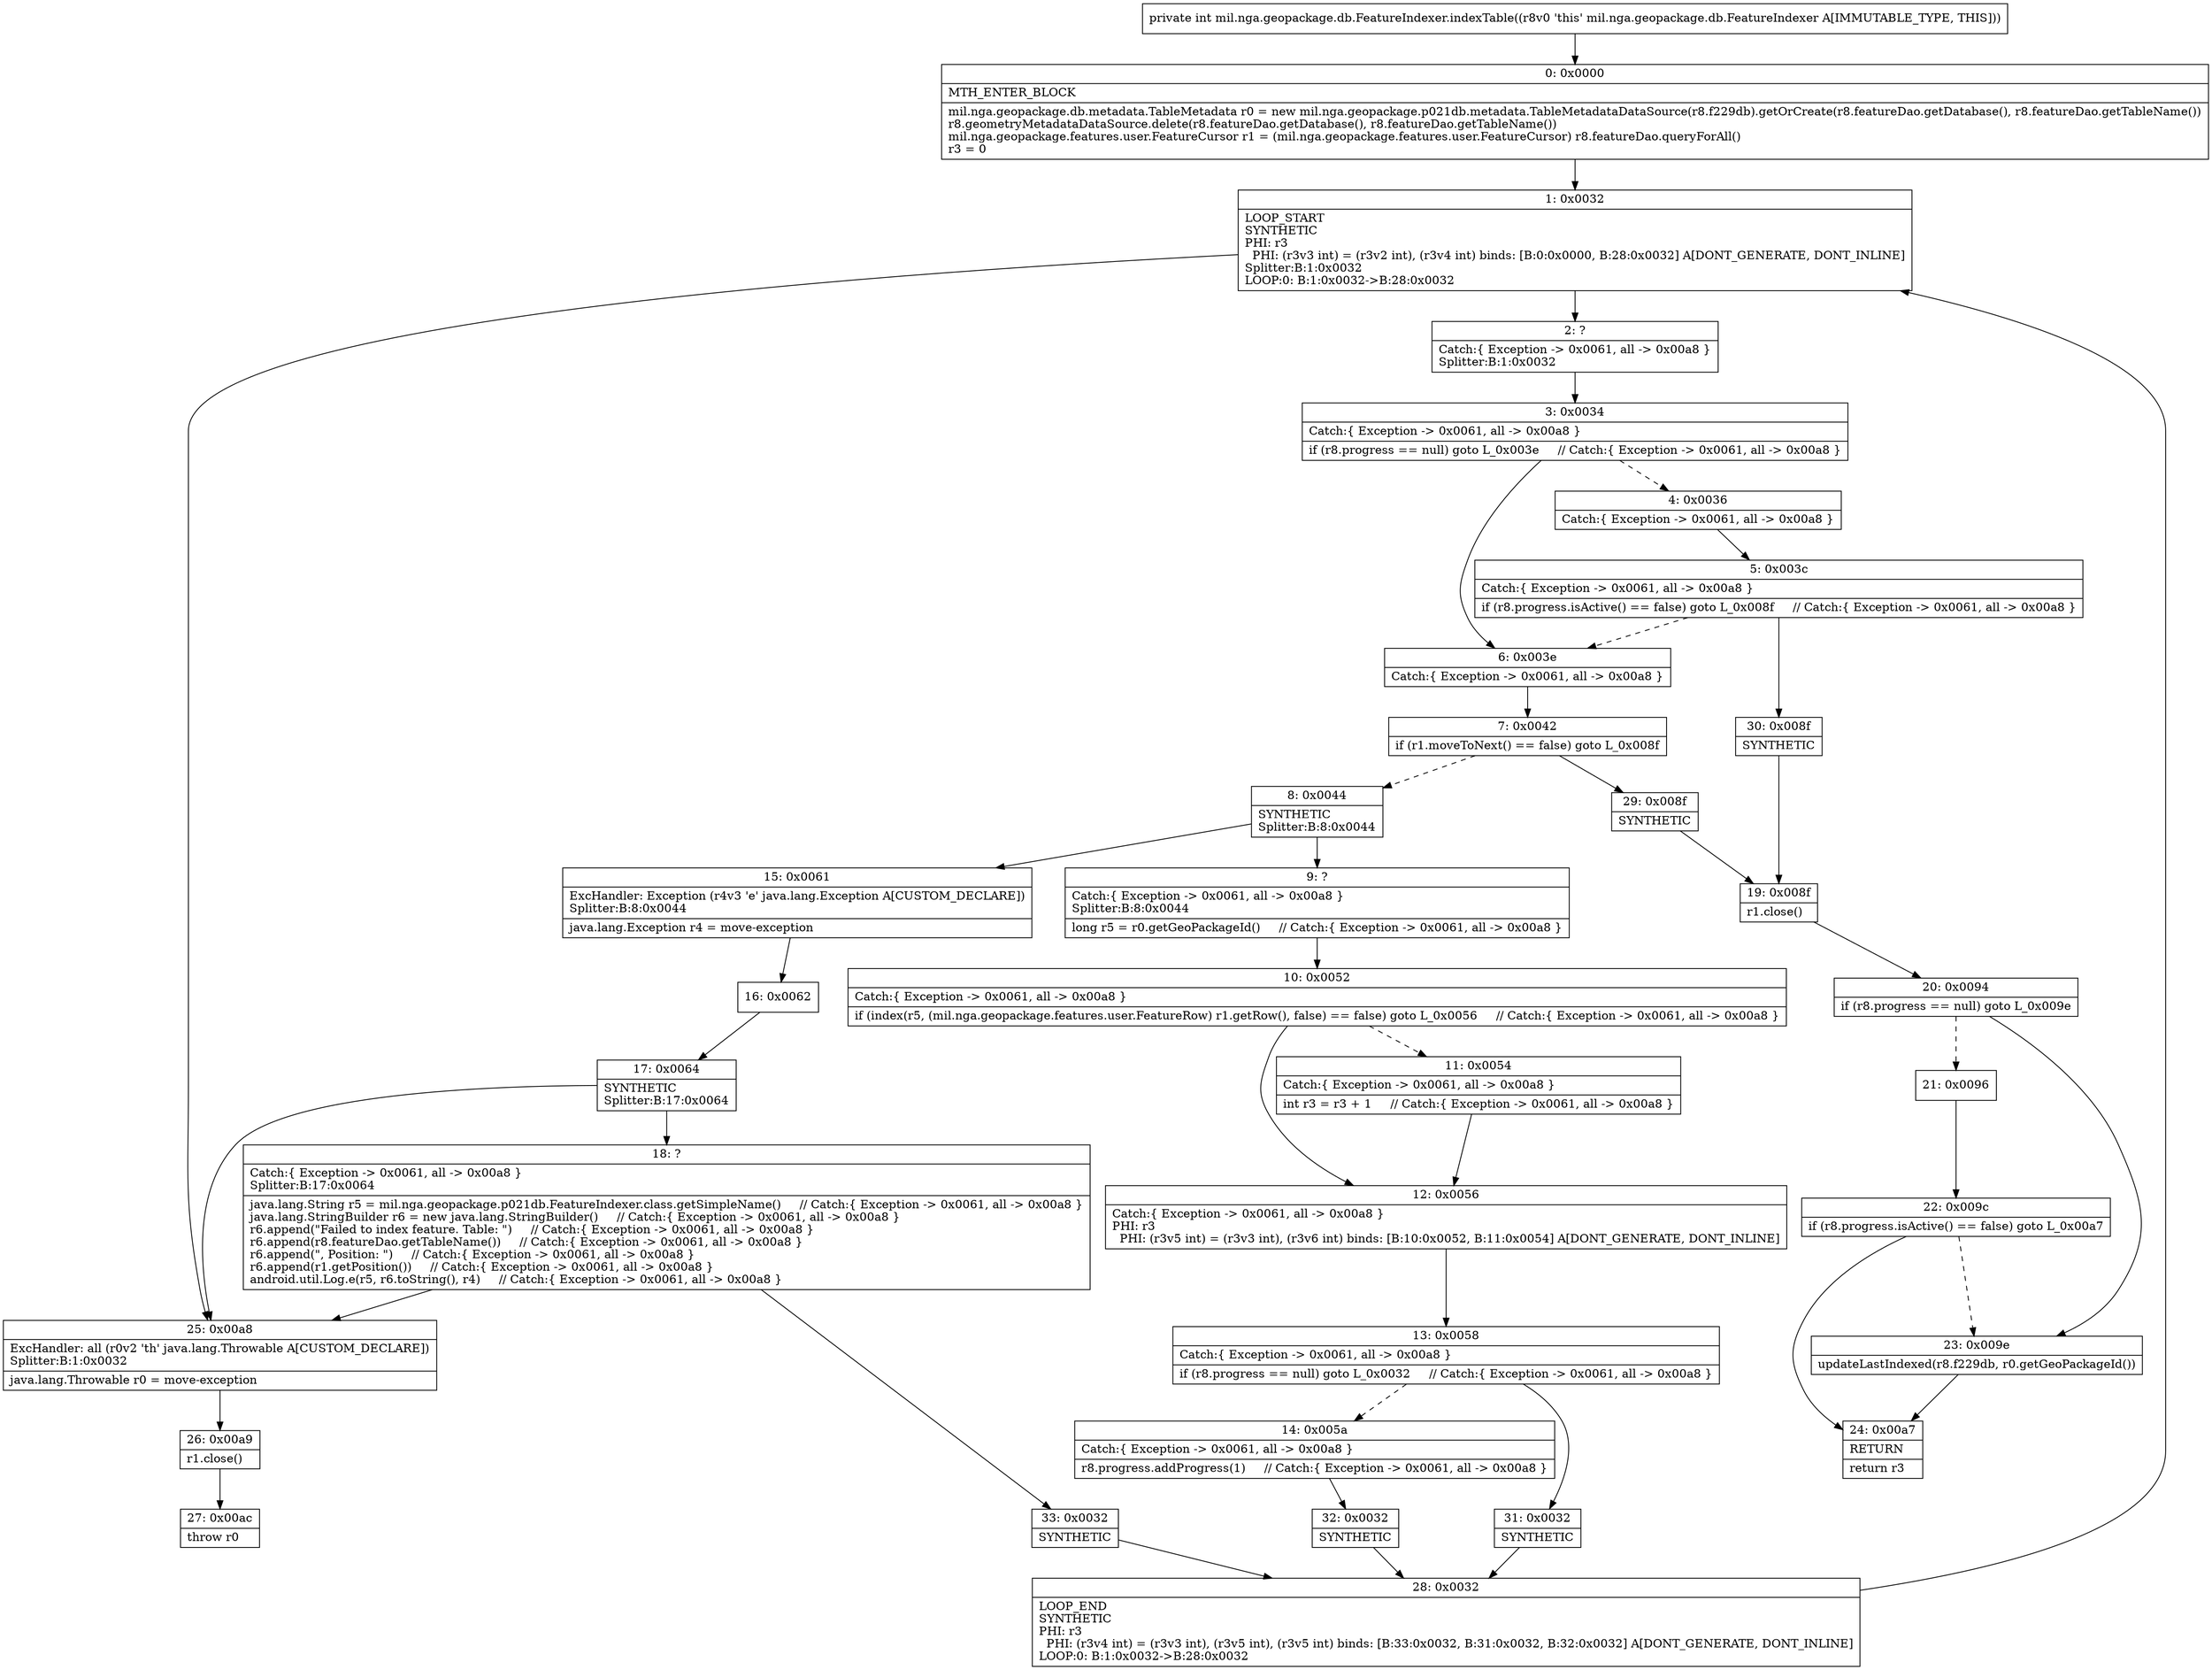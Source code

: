 digraph "CFG formil.nga.geopackage.db.FeatureIndexer.indexTable()I" {
Node_0 [shape=record,label="{0\:\ 0x0000|MTH_ENTER_BLOCK\l|mil.nga.geopackage.db.metadata.TableMetadata r0 = new mil.nga.geopackage.p021db.metadata.TableMetadataDataSource(r8.f229db).getOrCreate(r8.featureDao.getDatabase(), r8.featureDao.getTableName())\lr8.geometryMetadataDataSource.delete(r8.featureDao.getDatabase(), r8.featureDao.getTableName())\lmil.nga.geopackage.features.user.FeatureCursor r1 = (mil.nga.geopackage.features.user.FeatureCursor) r8.featureDao.queryForAll()\lr3 = 0\l}"];
Node_1 [shape=record,label="{1\:\ 0x0032|LOOP_START\lSYNTHETIC\lPHI: r3 \l  PHI: (r3v3 int) = (r3v2 int), (r3v4 int) binds: [B:0:0x0000, B:28:0x0032] A[DONT_GENERATE, DONT_INLINE]\lSplitter:B:1:0x0032\lLOOP:0: B:1:0x0032\-\>B:28:0x0032\l}"];
Node_2 [shape=record,label="{2\:\ ?|Catch:\{ Exception \-\> 0x0061, all \-\> 0x00a8 \}\lSplitter:B:1:0x0032\l}"];
Node_3 [shape=record,label="{3\:\ 0x0034|Catch:\{ Exception \-\> 0x0061, all \-\> 0x00a8 \}\l|if (r8.progress == null) goto L_0x003e     \/\/ Catch:\{ Exception \-\> 0x0061, all \-\> 0x00a8 \}\l}"];
Node_4 [shape=record,label="{4\:\ 0x0036|Catch:\{ Exception \-\> 0x0061, all \-\> 0x00a8 \}\l}"];
Node_5 [shape=record,label="{5\:\ 0x003c|Catch:\{ Exception \-\> 0x0061, all \-\> 0x00a8 \}\l|if (r8.progress.isActive() == false) goto L_0x008f     \/\/ Catch:\{ Exception \-\> 0x0061, all \-\> 0x00a8 \}\l}"];
Node_6 [shape=record,label="{6\:\ 0x003e|Catch:\{ Exception \-\> 0x0061, all \-\> 0x00a8 \}\l}"];
Node_7 [shape=record,label="{7\:\ 0x0042|if (r1.moveToNext() == false) goto L_0x008f\l}"];
Node_8 [shape=record,label="{8\:\ 0x0044|SYNTHETIC\lSplitter:B:8:0x0044\l}"];
Node_9 [shape=record,label="{9\:\ ?|Catch:\{ Exception \-\> 0x0061, all \-\> 0x00a8 \}\lSplitter:B:8:0x0044\l|long r5 = r0.getGeoPackageId()     \/\/ Catch:\{ Exception \-\> 0x0061, all \-\> 0x00a8 \}\l}"];
Node_10 [shape=record,label="{10\:\ 0x0052|Catch:\{ Exception \-\> 0x0061, all \-\> 0x00a8 \}\l|if (index(r5, (mil.nga.geopackage.features.user.FeatureRow) r1.getRow(), false) == false) goto L_0x0056     \/\/ Catch:\{ Exception \-\> 0x0061, all \-\> 0x00a8 \}\l}"];
Node_11 [shape=record,label="{11\:\ 0x0054|Catch:\{ Exception \-\> 0x0061, all \-\> 0x00a8 \}\l|int r3 = r3 + 1     \/\/ Catch:\{ Exception \-\> 0x0061, all \-\> 0x00a8 \}\l}"];
Node_12 [shape=record,label="{12\:\ 0x0056|Catch:\{ Exception \-\> 0x0061, all \-\> 0x00a8 \}\lPHI: r3 \l  PHI: (r3v5 int) = (r3v3 int), (r3v6 int) binds: [B:10:0x0052, B:11:0x0054] A[DONT_GENERATE, DONT_INLINE]\l}"];
Node_13 [shape=record,label="{13\:\ 0x0058|Catch:\{ Exception \-\> 0x0061, all \-\> 0x00a8 \}\l|if (r8.progress == null) goto L_0x0032     \/\/ Catch:\{ Exception \-\> 0x0061, all \-\> 0x00a8 \}\l}"];
Node_14 [shape=record,label="{14\:\ 0x005a|Catch:\{ Exception \-\> 0x0061, all \-\> 0x00a8 \}\l|r8.progress.addProgress(1)     \/\/ Catch:\{ Exception \-\> 0x0061, all \-\> 0x00a8 \}\l}"];
Node_15 [shape=record,label="{15\:\ 0x0061|ExcHandler: Exception (r4v3 'e' java.lang.Exception A[CUSTOM_DECLARE])\lSplitter:B:8:0x0044\l|java.lang.Exception r4 = move\-exception\l}"];
Node_16 [shape=record,label="{16\:\ 0x0062}"];
Node_17 [shape=record,label="{17\:\ 0x0064|SYNTHETIC\lSplitter:B:17:0x0064\l}"];
Node_18 [shape=record,label="{18\:\ ?|Catch:\{ Exception \-\> 0x0061, all \-\> 0x00a8 \}\lSplitter:B:17:0x0064\l|java.lang.String r5 = mil.nga.geopackage.p021db.FeatureIndexer.class.getSimpleName()     \/\/ Catch:\{ Exception \-\> 0x0061, all \-\> 0x00a8 \}\ljava.lang.StringBuilder r6 = new java.lang.StringBuilder()     \/\/ Catch:\{ Exception \-\> 0x0061, all \-\> 0x00a8 \}\lr6.append(\"Failed to index feature. Table: \")     \/\/ Catch:\{ Exception \-\> 0x0061, all \-\> 0x00a8 \}\lr6.append(r8.featureDao.getTableName())     \/\/ Catch:\{ Exception \-\> 0x0061, all \-\> 0x00a8 \}\lr6.append(\", Position: \")     \/\/ Catch:\{ Exception \-\> 0x0061, all \-\> 0x00a8 \}\lr6.append(r1.getPosition())     \/\/ Catch:\{ Exception \-\> 0x0061, all \-\> 0x00a8 \}\landroid.util.Log.e(r5, r6.toString(), r4)     \/\/ Catch:\{ Exception \-\> 0x0061, all \-\> 0x00a8 \}\l}"];
Node_19 [shape=record,label="{19\:\ 0x008f|r1.close()\l}"];
Node_20 [shape=record,label="{20\:\ 0x0094|if (r8.progress == null) goto L_0x009e\l}"];
Node_21 [shape=record,label="{21\:\ 0x0096}"];
Node_22 [shape=record,label="{22\:\ 0x009c|if (r8.progress.isActive() == false) goto L_0x00a7\l}"];
Node_23 [shape=record,label="{23\:\ 0x009e|updateLastIndexed(r8.f229db, r0.getGeoPackageId())\l}"];
Node_24 [shape=record,label="{24\:\ 0x00a7|RETURN\l|return r3\l}"];
Node_25 [shape=record,label="{25\:\ 0x00a8|ExcHandler: all (r0v2 'th' java.lang.Throwable A[CUSTOM_DECLARE])\lSplitter:B:1:0x0032\l|java.lang.Throwable r0 = move\-exception\l}"];
Node_26 [shape=record,label="{26\:\ 0x00a9|r1.close()\l}"];
Node_27 [shape=record,label="{27\:\ 0x00ac|throw r0\l}"];
Node_28 [shape=record,label="{28\:\ 0x0032|LOOP_END\lSYNTHETIC\lPHI: r3 \l  PHI: (r3v4 int) = (r3v3 int), (r3v5 int), (r3v5 int) binds: [B:33:0x0032, B:31:0x0032, B:32:0x0032] A[DONT_GENERATE, DONT_INLINE]\lLOOP:0: B:1:0x0032\-\>B:28:0x0032\l}"];
Node_29 [shape=record,label="{29\:\ 0x008f|SYNTHETIC\l}"];
Node_30 [shape=record,label="{30\:\ 0x008f|SYNTHETIC\l}"];
Node_31 [shape=record,label="{31\:\ 0x0032|SYNTHETIC\l}"];
Node_32 [shape=record,label="{32\:\ 0x0032|SYNTHETIC\l}"];
Node_33 [shape=record,label="{33\:\ 0x0032|SYNTHETIC\l}"];
MethodNode[shape=record,label="{private int mil.nga.geopackage.db.FeatureIndexer.indexTable((r8v0 'this' mil.nga.geopackage.db.FeatureIndexer A[IMMUTABLE_TYPE, THIS])) }"];
MethodNode -> Node_0;
Node_0 -> Node_1;
Node_1 -> Node_2;
Node_1 -> Node_25;
Node_2 -> Node_3;
Node_3 -> Node_4[style=dashed];
Node_3 -> Node_6;
Node_4 -> Node_5;
Node_5 -> Node_6[style=dashed];
Node_5 -> Node_30;
Node_6 -> Node_7;
Node_7 -> Node_8[style=dashed];
Node_7 -> Node_29;
Node_8 -> Node_9;
Node_8 -> Node_15;
Node_9 -> Node_10;
Node_10 -> Node_11[style=dashed];
Node_10 -> Node_12;
Node_11 -> Node_12;
Node_12 -> Node_13;
Node_13 -> Node_14[style=dashed];
Node_13 -> Node_31;
Node_14 -> Node_32;
Node_15 -> Node_16;
Node_16 -> Node_17;
Node_17 -> Node_18;
Node_17 -> Node_25;
Node_18 -> Node_25;
Node_18 -> Node_33;
Node_19 -> Node_20;
Node_20 -> Node_21[style=dashed];
Node_20 -> Node_23;
Node_21 -> Node_22;
Node_22 -> Node_23[style=dashed];
Node_22 -> Node_24;
Node_23 -> Node_24;
Node_25 -> Node_26;
Node_26 -> Node_27;
Node_28 -> Node_1;
Node_29 -> Node_19;
Node_30 -> Node_19;
Node_31 -> Node_28;
Node_32 -> Node_28;
Node_33 -> Node_28;
}

